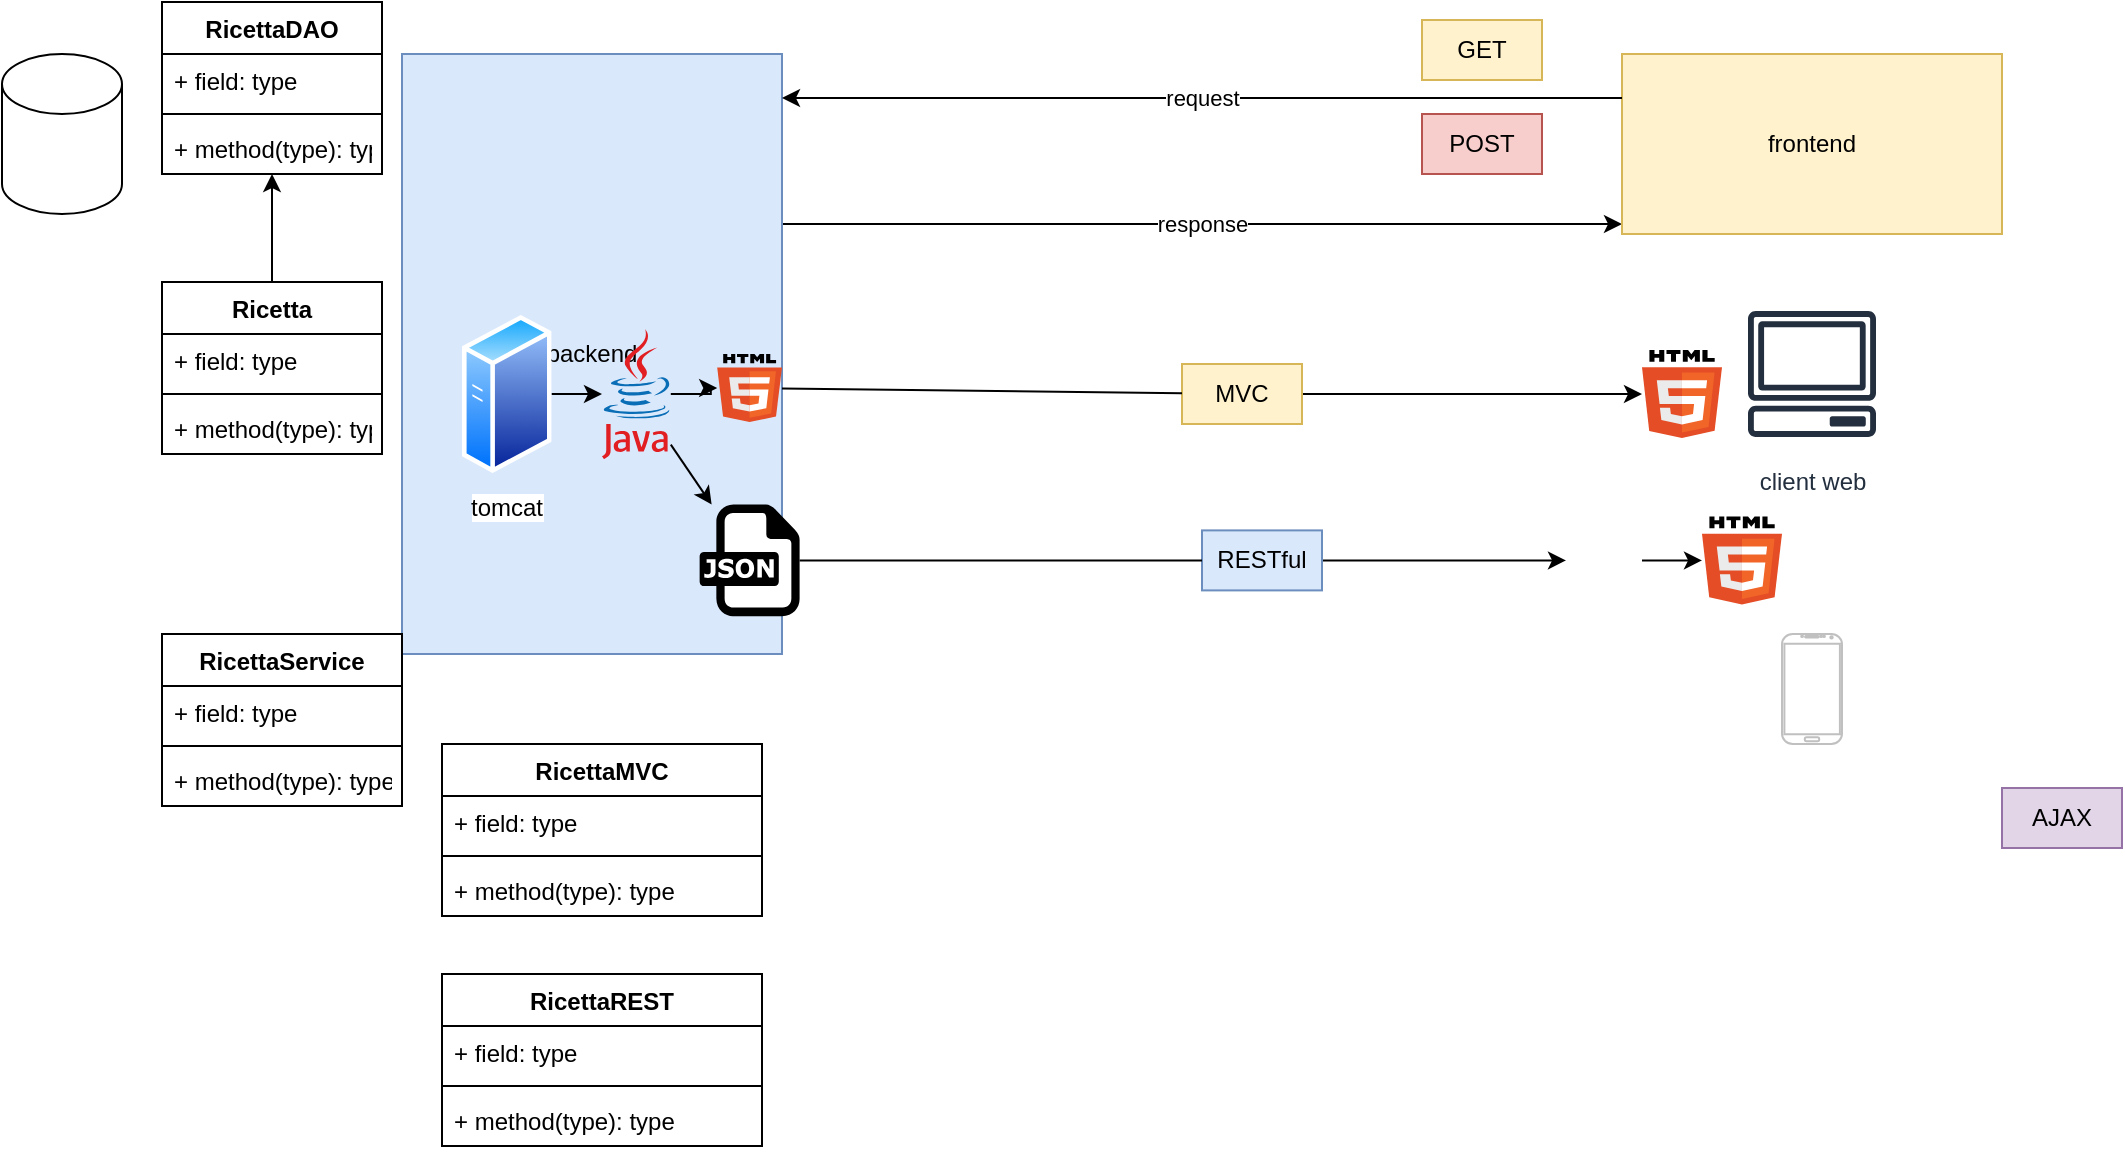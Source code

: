 <mxfile version="16.5.3" type="device"><diagram id="VRf2RVJKAcoED_9qDGeK" name="Page-1"><mxGraphModel dx="2031" dy="1053" grid="1" gridSize="10" guides="1" tooltips="1" connect="1" arrows="1" fold="1" page="1" pageScale="1" pageWidth="1169" pageHeight="827" math="0" shadow="0"><root><mxCell id="0"/><mxCell id="1" parent="0"/><mxCell id="OEFPnQOE5O4Z824GWZ_r-1" value="" style="shape=cylinder3;whiteSpace=wrap;html=1;boundedLbl=1;backgroundOutline=1;size=15;" vertex="1" parent="1"><mxGeometry x="60" y="60" width="60" height="80" as="geometry"/></mxCell><mxCell id="OEFPnQOE5O4Z824GWZ_r-4" value="response" style="edgeStyle=orthogonalEdgeStyle;rounded=0;orthogonalLoop=1;jettySize=auto;html=1;" edge="1" parent="1"><mxGeometry relative="1" as="geometry"><mxPoint x="450" y="145" as="sourcePoint"/><mxPoint x="870" y="145" as="targetPoint"/></mxGeometry></mxCell><mxCell id="OEFPnQOE5O4Z824GWZ_r-2" value="backend" style="rounded=0;whiteSpace=wrap;html=1;fillColor=#dae8fc;strokeColor=#6c8ebf;" vertex="1" parent="1"><mxGeometry x="260" y="60" width="190" height="300" as="geometry"/></mxCell><mxCell id="OEFPnQOE5O4Z824GWZ_r-3" value="frontend" style="rounded=0;whiteSpace=wrap;html=1;fillColor=#fff2cc;strokeColor=#d6b656;" vertex="1" parent="1"><mxGeometry x="870" y="60" width="190" height="90" as="geometry"/></mxCell><mxCell id="OEFPnQOE5O4Z824GWZ_r-20" value="" style="edgeStyle=orthogonalEdgeStyle;rounded=0;orthogonalLoop=1;jettySize=auto;html=1;" edge="1" parent="1" source="OEFPnQOE5O4Z824GWZ_r-5" target="OEFPnQOE5O4Z824GWZ_r-19"><mxGeometry relative="1" as="geometry"/></mxCell><mxCell id="OEFPnQOE5O4Z824GWZ_r-5" value="tomcat" style="aspect=fixed;perimeter=ellipsePerimeter;html=1;align=center;shadow=0;dashed=0;spacingTop=3;image;image=img/lib/active_directory/generic_server.svg;" vertex="1" parent="1"><mxGeometry x="290" y="190" width="44.8" height="80" as="geometry"/></mxCell><mxCell id="OEFPnQOE5O4Z824GWZ_r-6" value="client web" style="sketch=0;outlineConnect=0;fontColor=#232F3E;gradientColor=none;strokeColor=#232F3E;fillColor=#ffffff;dashed=0;verticalLabelPosition=bottom;verticalAlign=top;align=center;html=1;fontSize=12;fontStyle=0;aspect=fixed;shape=mxgraph.aws4.resourceIcon;resIcon=mxgraph.aws4.client;" vertex="1" parent="1"><mxGeometry x="925" y="180" width="80" height="80" as="geometry"/></mxCell><mxCell id="OEFPnQOE5O4Z824GWZ_r-7" value="" style="dashed=0;outlineConnect=0;html=1;align=center;labelPosition=center;verticalLabelPosition=bottom;verticalAlign=top;shape=mxgraph.weblogos.html5" vertex="1" parent="1"><mxGeometry x="880" y="208" width="40" height="44" as="geometry"/></mxCell><mxCell id="OEFPnQOE5O4Z824GWZ_r-8" value="" style="dashed=0;outlineConnect=0;html=1;align=center;labelPosition=center;verticalLabelPosition=bottom;verticalAlign=top;shape=mxgraph.weblogos.html5" vertex="1" parent="1"><mxGeometry x="417.6" y="210" width="32.4" height="34" as="geometry"/></mxCell><mxCell id="OEFPnQOE5O4Z824GWZ_r-25" style="edgeStyle=orthogonalEdgeStyle;rounded=0;orthogonalLoop=1;jettySize=auto;html=1;exitX=1;exitY=0.5;exitDx=0;exitDy=0;" edge="1" parent="1" source="OEFPnQOE5O4Z824GWZ_r-9" target="OEFPnQOE5O4Z824GWZ_r-24"><mxGeometry relative="1" as="geometry"/></mxCell><mxCell id="OEFPnQOE5O4Z824GWZ_r-9" value="" style="shape=image;html=1;verticalAlign=top;verticalLabelPosition=bottom;labelBackgroundColor=#ffffff;imageAspect=0;aspect=fixed;image=https://cdn4.iconfinder.com/data/icons/scripting-and-programming-languages/512/js-128.png" vertex="1" parent="1"><mxGeometry x="842" y="294.2" width="38" height="38" as="geometry"/></mxCell><mxCell id="OEFPnQOE5O4Z824GWZ_r-10" value="request" style="endArrow=classic;html=1;rounded=0;exitX=0;exitY=1;exitDx=0;exitDy=0;entryX=1;entryY=1;entryDx=0;entryDy=0;" edge="1" parent="1"><mxGeometry width="50" height="50" relative="1" as="geometry"><mxPoint x="870" y="82" as="sourcePoint"/><mxPoint x="450" y="82" as="targetPoint"/></mxGeometry></mxCell><mxCell id="OEFPnQOE5O4Z824GWZ_r-12" value="GET" style="text;html=1;strokeColor=#d6b656;fillColor=#fff2cc;align=center;verticalAlign=middle;whiteSpace=wrap;rounded=0;" vertex="1" parent="1"><mxGeometry x="770" y="43" width="60" height="30" as="geometry"/></mxCell><mxCell id="OEFPnQOE5O4Z824GWZ_r-13" value="POST" style="text;html=1;strokeColor=#b85450;fillColor=#f8cecc;align=center;verticalAlign=middle;whiteSpace=wrap;rounded=0;" vertex="1" parent="1"><mxGeometry x="770" y="90" width="60" height="30" as="geometry"/></mxCell><mxCell id="OEFPnQOE5O4Z824GWZ_r-16" value="AJAX" style="text;html=1;strokeColor=#9673a6;fillColor=#e1d5e7;align=center;verticalAlign=middle;whiteSpace=wrap;rounded=0;" vertex="1" parent="1"><mxGeometry x="1060" y="427" width="60" height="30" as="geometry"/></mxCell><mxCell id="OEFPnQOE5O4Z824GWZ_r-17" value="" style="dashed=0;outlineConnect=0;html=1;align=center;labelPosition=center;verticalLabelPosition=bottom;verticalAlign=top;shape=mxgraph.weblogos.json" vertex="1" parent="1"><mxGeometry x="408.8" y="285.3" width="50" height="55.8" as="geometry"/></mxCell><mxCell id="OEFPnQOE5O4Z824GWZ_r-18" value="" style="endArrow=classic;html=1;rounded=0;startArrow=none;" edge="1" parent="1" source="OEFPnQOE5O4Z824GWZ_r-15" target="OEFPnQOE5O4Z824GWZ_r-7"><mxGeometry width="50" height="50" relative="1" as="geometry"><mxPoint x="700" y="280" as="sourcePoint"/><mxPoint x="750" y="230" as="targetPoint"/></mxGeometry></mxCell><mxCell id="OEFPnQOE5O4Z824GWZ_r-21" value="" style="edgeStyle=orthogonalEdgeStyle;rounded=0;orthogonalLoop=1;jettySize=auto;html=1;" edge="1" parent="1" source="OEFPnQOE5O4Z824GWZ_r-19" target="OEFPnQOE5O4Z824GWZ_r-8"><mxGeometry relative="1" as="geometry"/></mxCell><mxCell id="OEFPnQOE5O4Z824GWZ_r-19" value="" style="dashed=0;outlineConnect=0;html=1;align=center;labelPosition=center;verticalLabelPosition=bottom;verticalAlign=top;shape=mxgraph.weblogos.java" vertex="1" parent="1"><mxGeometry x="360" y="197.5" width="34.4" height="65" as="geometry"/></mxCell><mxCell id="OEFPnQOE5O4Z824GWZ_r-22" value="" style="endArrow=classic;html=1;rounded=0;" edge="1" parent="1" source="OEFPnQOE5O4Z824GWZ_r-19" target="OEFPnQOE5O4Z824GWZ_r-17"><mxGeometry width="50" height="50" relative="1" as="geometry"><mxPoint x="390" y="290" as="sourcePoint"/><mxPoint x="440" y="240" as="targetPoint"/></mxGeometry></mxCell><mxCell id="OEFPnQOE5O4Z824GWZ_r-23" value="" style="endArrow=classic;html=1;rounded=0;startArrow=none;" edge="1" parent="1" source="OEFPnQOE5O4Z824GWZ_r-14" target="OEFPnQOE5O4Z824GWZ_r-9"><mxGeometry width="50" height="50" relative="1" as="geometry"><mxPoint x="670" y="290" as="sourcePoint"/><mxPoint x="720" y="240" as="targetPoint"/></mxGeometry></mxCell><mxCell id="OEFPnQOE5O4Z824GWZ_r-24" value="" style="dashed=0;outlineConnect=0;html=1;align=center;labelPosition=center;verticalLabelPosition=bottom;verticalAlign=top;shape=mxgraph.weblogos.html5" vertex="1" parent="1"><mxGeometry x="910" y="291.2" width="40" height="44" as="geometry"/></mxCell><mxCell id="OEFPnQOE5O4Z824GWZ_r-26" value="" style="verticalLabelPosition=bottom;verticalAlign=top;html=1;shadow=0;dashed=0;strokeWidth=1;shape=mxgraph.android.phone2;strokeColor=#c0c0c0;" vertex="1" parent="1"><mxGeometry x="950" y="350" width="30" height="55" as="geometry"/></mxCell><mxCell id="OEFPnQOE5O4Z824GWZ_r-35" value="" style="edgeStyle=orthogonalEdgeStyle;rounded=0;orthogonalLoop=1;jettySize=auto;html=1;" edge="1" parent="1" source="OEFPnQOE5O4Z824GWZ_r-27" target="OEFPnQOE5O4Z824GWZ_r-31"><mxGeometry relative="1" as="geometry"/></mxCell><mxCell id="OEFPnQOE5O4Z824GWZ_r-27" value="Ricetta" style="swimlane;fontStyle=1;align=center;verticalAlign=top;childLayout=stackLayout;horizontal=1;startSize=26;horizontalStack=0;resizeParent=1;resizeParentMax=0;resizeLast=0;collapsible=1;marginBottom=0;" vertex="1" parent="1"><mxGeometry x="140" y="174" width="110" height="86" as="geometry"/></mxCell><mxCell id="OEFPnQOE5O4Z824GWZ_r-28" value="+ field: type" style="text;strokeColor=none;fillColor=none;align=left;verticalAlign=top;spacingLeft=4;spacingRight=4;overflow=hidden;rotatable=0;points=[[0,0.5],[1,0.5]];portConstraint=eastwest;" vertex="1" parent="OEFPnQOE5O4Z824GWZ_r-27"><mxGeometry y="26" width="110" height="26" as="geometry"/></mxCell><mxCell id="OEFPnQOE5O4Z824GWZ_r-29" value="" style="line;strokeWidth=1;fillColor=none;align=left;verticalAlign=middle;spacingTop=-1;spacingLeft=3;spacingRight=3;rotatable=0;labelPosition=right;points=[];portConstraint=eastwest;" vertex="1" parent="OEFPnQOE5O4Z824GWZ_r-27"><mxGeometry y="52" width="110" height="8" as="geometry"/></mxCell><mxCell id="OEFPnQOE5O4Z824GWZ_r-30" value="+ method(type): type" style="text;strokeColor=none;fillColor=none;align=left;verticalAlign=top;spacingLeft=4;spacingRight=4;overflow=hidden;rotatable=0;points=[[0,0.5],[1,0.5]];portConstraint=eastwest;" vertex="1" parent="OEFPnQOE5O4Z824GWZ_r-27"><mxGeometry y="60" width="110" height="26" as="geometry"/></mxCell><mxCell id="OEFPnQOE5O4Z824GWZ_r-31" value="RicettaDAO" style="swimlane;fontStyle=1;align=center;verticalAlign=top;childLayout=stackLayout;horizontal=1;startSize=26;horizontalStack=0;resizeParent=1;resizeParentMax=0;resizeLast=0;collapsible=1;marginBottom=0;" vertex="1" parent="1"><mxGeometry x="140" y="34" width="110" height="86" as="geometry"/></mxCell><mxCell id="OEFPnQOE5O4Z824GWZ_r-32" value="+ field: type" style="text;strokeColor=none;fillColor=none;align=left;verticalAlign=top;spacingLeft=4;spacingRight=4;overflow=hidden;rotatable=0;points=[[0,0.5],[1,0.5]];portConstraint=eastwest;" vertex="1" parent="OEFPnQOE5O4Z824GWZ_r-31"><mxGeometry y="26" width="110" height="26" as="geometry"/></mxCell><mxCell id="OEFPnQOE5O4Z824GWZ_r-33" value="" style="line;strokeWidth=1;fillColor=none;align=left;verticalAlign=middle;spacingTop=-1;spacingLeft=3;spacingRight=3;rotatable=0;labelPosition=right;points=[];portConstraint=eastwest;" vertex="1" parent="OEFPnQOE5O4Z824GWZ_r-31"><mxGeometry y="52" width="110" height="8" as="geometry"/></mxCell><mxCell id="OEFPnQOE5O4Z824GWZ_r-34" value="+ method(type): type" style="text;strokeColor=none;fillColor=none;align=left;verticalAlign=top;spacingLeft=4;spacingRight=4;overflow=hidden;rotatable=0;points=[[0,0.5],[1,0.5]];portConstraint=eastwest;" vertex="1" parent="OEFPnQOE5O4Z824GWZ_r-31"><mxGeometry y="60" width="110" height="26" as="geometry"/></mxCell><mxCell id="OEFPnQOE5O4Z824GWZ_r-36" value="RicettaService" style="swimlane;fontStyle=1;align=center;verticalAlign=top;childLayout=stackLayout;horizontal=1;startSize=26;horizontalStack=0;resizeParent=1;resizeParentMax=0;resizeLast=0;collapsible=1;marginBottom=0;" vertex="1" parent="1"><mxGeometry x="140" y="350" width="120" height="86" as="geometry"/></mxCell><mxCell id="OEFPnQOE5O4Z824GWZ_r-37" value="+ field: type" style="text;strokeColor=none;fillColor=none;align=left;verticalAlign=top;spacingLeft=4;spacingRight=4;overflow=hidden;rotatable=0;points=[[0,0.5],[1,0.5]];portConstraint=eastwest;" vertex="1" parent="OEFPnQOE5O4Z824GWZ_r-36"><mxGeometry y="26" width="120" height="26" as="geometry"/></mxCell><mxCell id="OEFPnQOE5O4Z824GWZ_r-38" value="" style="line;strokeWidth=1;fillColor=none;align=left;verticalAlign=middle;spacingTop=-1;spacingLeft=3;spacingRight=3;rotatable=0;labelPosition=right;points=[];portConstraint=eastwest;" vertex="1" parent="OEFPnQOE5O4Z824GWZ_r-36"><mxGeometry y="52" width="120" height="8" as="geometry"/></mxCell><mxCell id="OEFPnQOE5O4Z824GWZ_r-39" value="+ method(type): type" style="text;strokeColor=none;fillColor=none;align=left;verticalAlign=top;spacingLeft=4;spacingRight=4;overflow=hidden;rotatable=0;points=[[0,0.5],[1,0.5]];portConstraint=eastwest;" vertex="1" parent="OEFPnQOE5O4Z824GWZ_r-36"><mxGeometry y="60" width="120" height="26" as="geometry"/></mxCell><mxCell id="OEFPnQOE5O4Z824GWZ_r-15" value="MVC" style="text;html=1;strokeColor=#d6b656;fillColor=#fff2cc;align=center;verticalAlign=middle;whiteSpace=wrap;rounded=0;" vertex="1" parent="1"><mxGeometry x="650" y="215" width="60" height="30" as="geometry"/></mxCell><mxCell id="OEFPnQOE5O4Z824GWZ_r-40" value="" style="endArrow=none;html=1;rounded=0;" edge="1" parent="1" source="OEFPnQOE5O4Z824GWZ_r-8" target="OEFPnQOE5O4Z824GWZ_r-15"><mxGeometry width="50" height="50" relative="1" as="geometry"><mxPoint x="450" y="227.104" as="sourcePoint"/><mxPoint x="880" y="229.871" as="targetPoint"/></mxGeometry></mxCell><mxCell id="OEFPnQOE5O4Z824GWZ_r-14" value="RESTful" style="text;html=1;strokeColor=#6c8ebf;fillColor=#dae8fc;align=center;verticalAlign=middle;whiteSpace=wrap;rounded=0;" vertex="1" parent="1"><mxGeometry x="660" y="298.2" width="60" height="30" as="geometry"/></mxCell><mxCell id="OEFPnQOE5O4Z824GWZ_r-42" value="" style="endArrow=none;html=1;rounded=0;" edge="1" parent="1" source="OEFPnQOE5O4Z824GWZ_r-17" target="OEFPnQOE5O4Z824GWZ_r-14"><mxGeometry width="50" height="50" relative="1" as="geometry"><mxPoint x="458.8" y="313.2" as="sourcePoint"/><mxPoint x="842" y="313.2" as="targetPoint"/></mxGeometry></mxCell><mxCell id="OEFPnQOE5O4Z824GWZ_r-43" value="RicettaMVC" style="swimlane;fontStyle=1;align=center;verticalAlign=top;childLayout=stackLayout;horizontal=1;startSize=26;horizontalStack=0;resizeParent=1;resizeParentMax=0;resizeLast=0;collapsible=1;marginBottom=0;" vertex="1" parent="1"><mxGeometry x="280" y="405" width="160" height="86" as="geometry"/></mxCell><mxCell id="OEFPnQOE5O4Z824GWZ_r-44" value="+ field: type" style="text;strokeColor=none;fillColor=none;align=left;verticalAlign=top;spacingLeft=4;spacingRight=4;overflow=hidden;rotatable=0;points=[[0,0.5],[1,0.5]];portConstraint=eastwest;" vertex="1" parent="OEFPnQOE5O4Z824GWZ_r-43"><mxGeometry y="26" width="160" height="26" as="geometry"/></mxCell><mxCell id="OEFPnQOE5O4Z824GWZ_r-45" value="" style="line;strokeWidth=1;fillColor=none;align=left;verticalAlign=middle;spacingTop=-1;spacingLeft=3;spacingRight=3;rotatable=0;labelPosition=right;points=[];portConstraint=eastwest;" vertex="1" parent="OEFPnQOE5O4Z824GWZ_r-43"><mxGeometry y="52" width="160" height="8" as="geometry"/></mxCell><mxCell id="OEFPnQOE5O4Z824GWZ_r-46" value="+ method(type): type" style="text;strokeColor=none;fillColor=none;align=left;verticalAlign=top;spacingLeft=4;spacingRight=4;overflow=hidden;rotatable=0;points=[[0,0.5],[1,0.5]];portConstraint=eastwest;" vertex="1" parent="OEFPnQOE5O4Z824GWZ_r-43"><mxGeometry y="60" width="160" height="26" as="geometry"/></mxCell><mxCell id="OEFPnQOE5O4Z824GWZ_r-47" value="RicettaREST" style="swimlane;fontStyle=1;align=center;verticalAlign=top;childLayout=stackLayout;horizontal=1;startSize=26;horizontalStack=0;resizeParent=1;resizeParentMax=0;resizeLast=0;collapsible=1;marginBottom=0;" vertex="1" parent="1"><mxGeometry x="280" y="520" width="160" height="86" as="geometry"/></mxCell><mxCell id="OEFPnQOE5O4Z824GWZ_r-48" value="+ field: type" style="text;strokeColor=none;fillColor=none;align=left;verticalAlign=top;spacingLeft=4;spacingRight=4;overflow=hidden;rotatable=0;points=[[0,0.5],[1,0.5]];portConstraint=eastwest;" vertex="1" parent="OEFPnQOE5O4Z824GWZ_r-47"><mxGeometry y="26" width="160" height="26" as="geometry"/></mxCell><mxCell id="OEFPnQOE5O4Z824GWZ_r-49" value="" style="line;strokeWidth=1;fillColor=none;align=left;verticalAlign=middle;spacingTop=-1;spacingLeft=3;spacingRight=3;rotatable=0;labelPosition=right;points=[];portConstraint=eastwest;" vertex="1" parent="OEFPnQOE5O4Z824GWZ_r-47"><mxGeometry y="52" width="160" height="8" as="geometry"/></mxCell><mxCell id="OEFPnQOE5O4Z824GWZ_r-50" value="+ method(type): type" style="text;strokeColor=none;fillColor=none;align=left;verticalAlign=top;spacingLeft=4;spacingRight=4;overflow=hidden;rotatable=0;points=[[0,0.5],[1,0.5]];portConstraint=eastwest;" vertex="1" parent="OEFPnQOE5O4Z824GWZ_r-47"><mxGeometry y="60" width="160" height="26" as="geometry"/></mxCell></root></mxGraphModel></diagram></mxfile>
